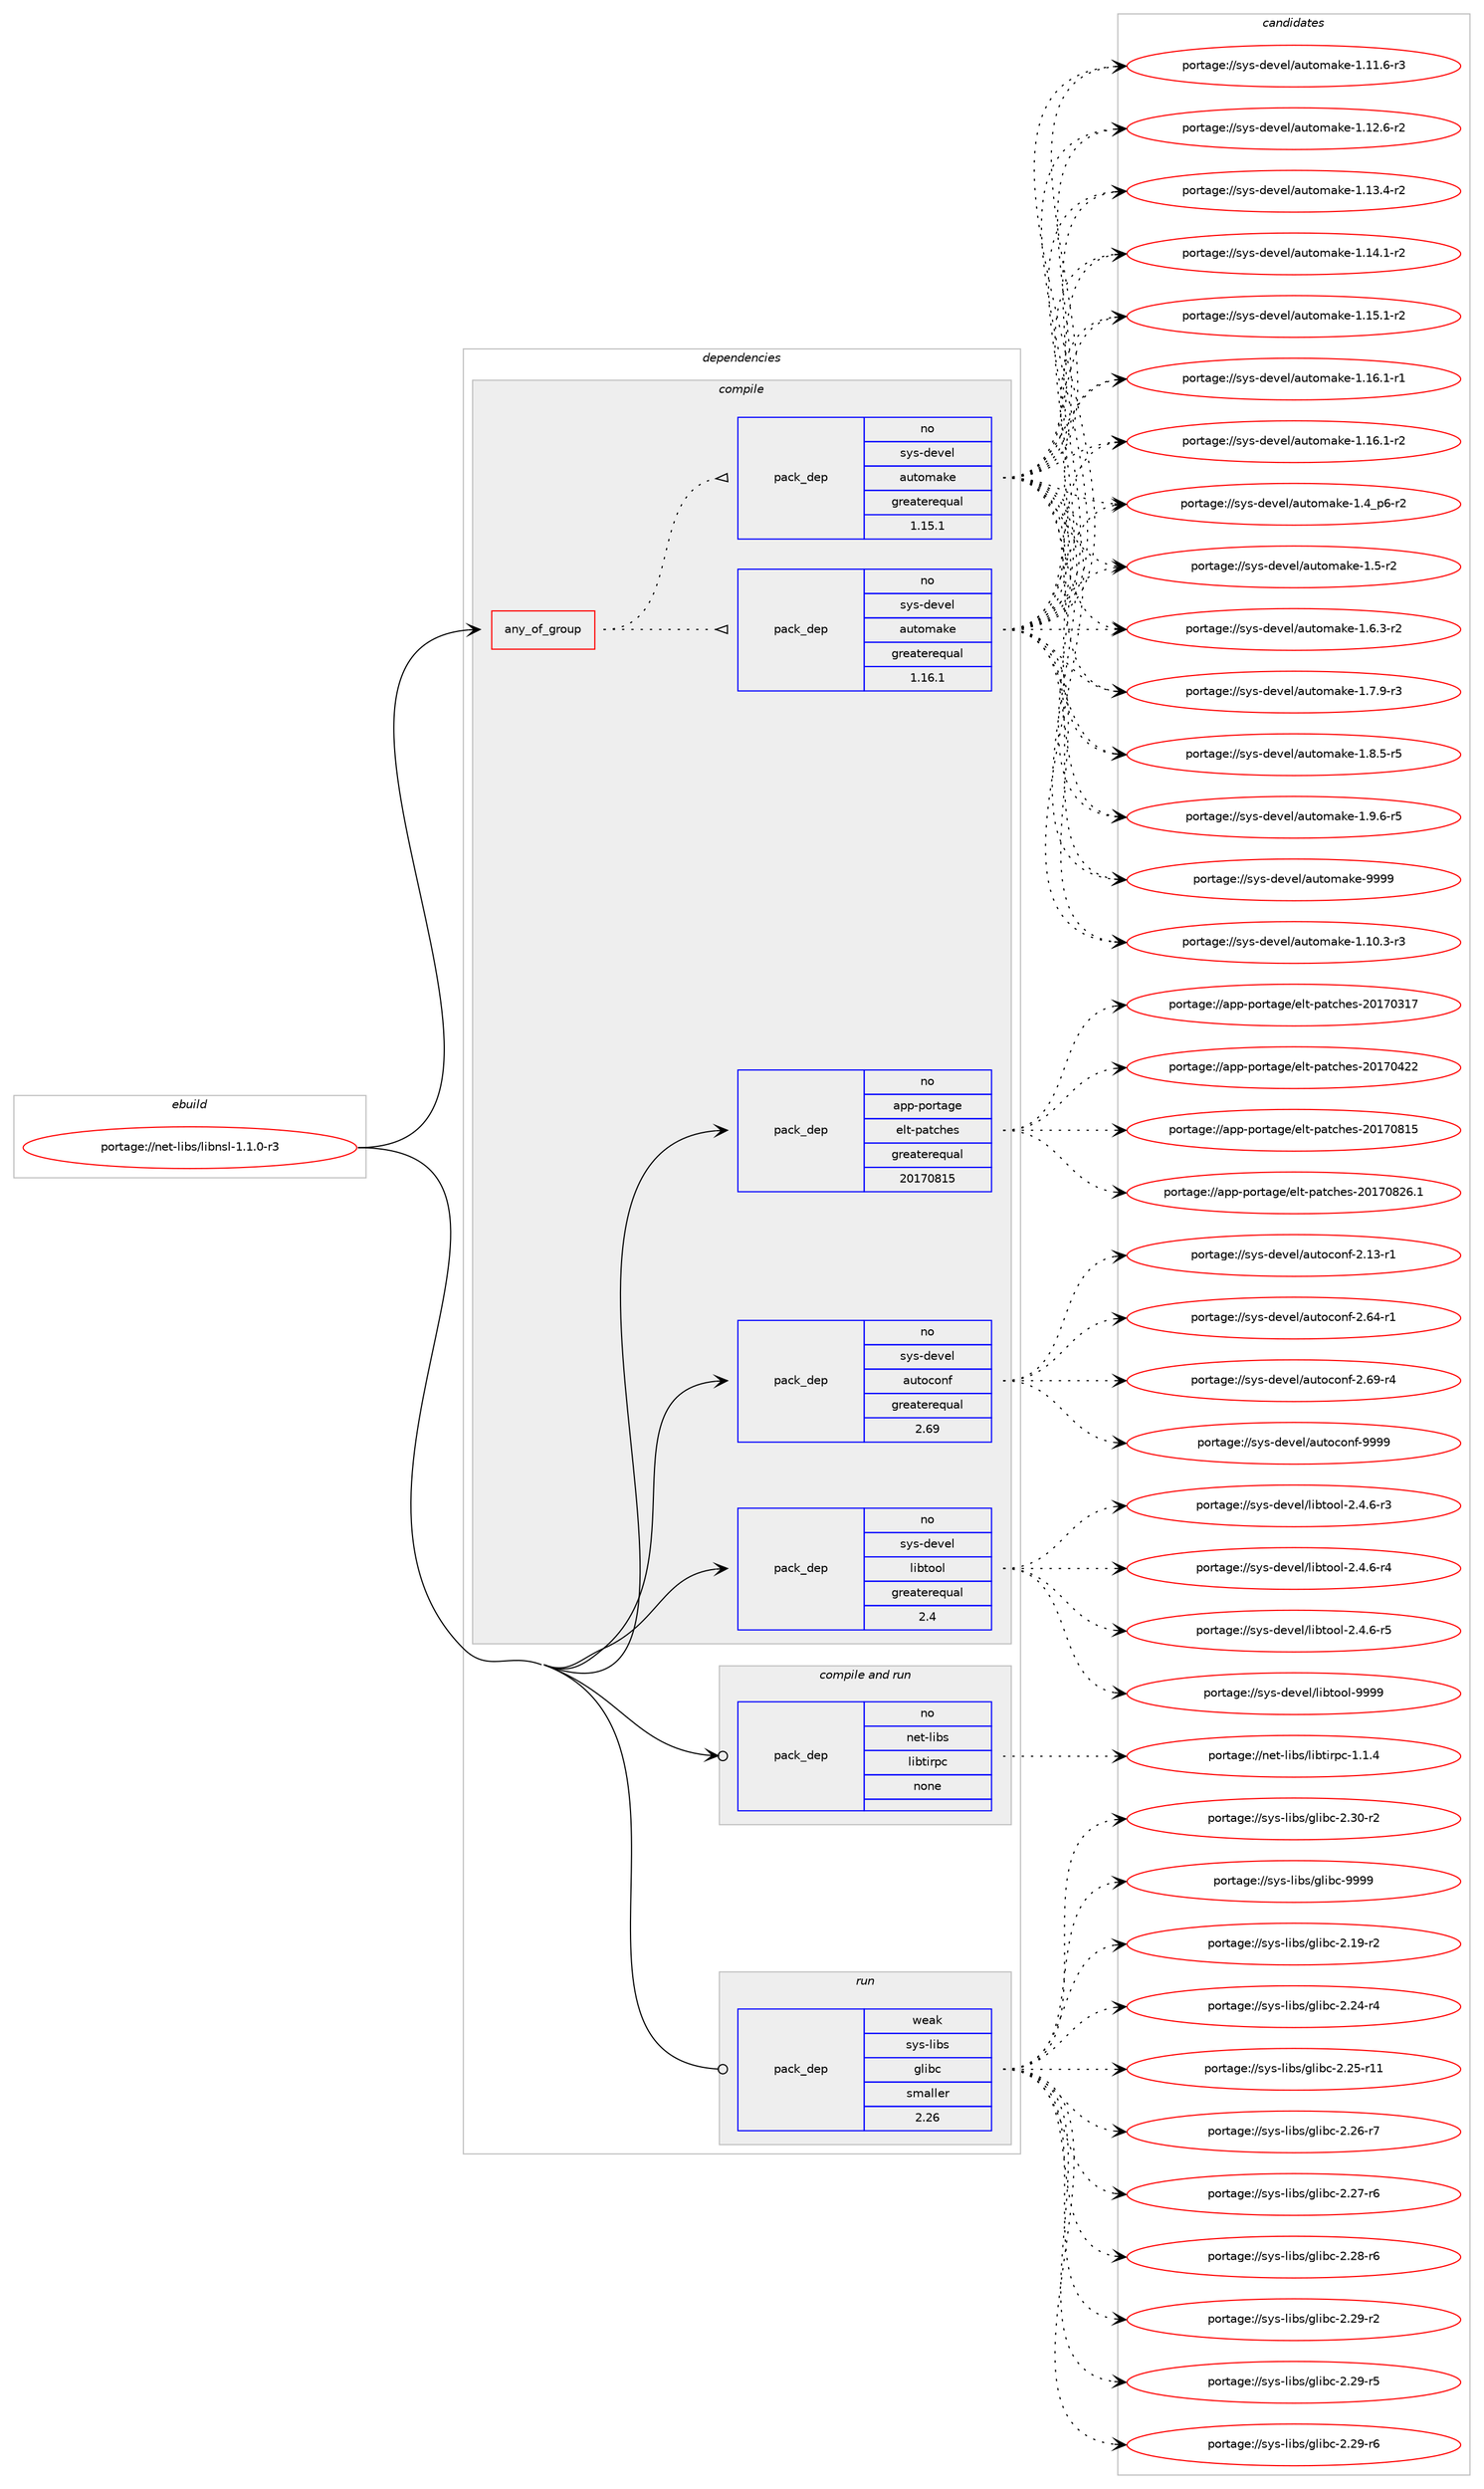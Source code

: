 digraph prolog {

# *************
# Graph options
# *************

newrank=true;
concentrate=true;
compound=true;
graph [rankdir=LR,fontname=Helvetica,fontsize=10,ranksep=1.5];#, ranksep=2.5, nodesep=0.2];
edge  [arrowhead=vee];
node  [fontname=Helvetica,fontsize=10];

# **********
# The ebuild
# **********

subgraph cluster_leftcol {
color=gray;
rank=same;
label=<<i>ebuild</i>>;
id [label="portage://net-libs/libnsl-1.1.0-r3", color=red, width=4, href="../net-libs/libnsl-1.1.0-r3.svg"];
}

# ****************
# The dependencies
# ****************

subgraph cluster_midcol {
color=gray;
label=<<i>dependencies</i>>;
subgraph cluster_compile {
fillcolor="#eeeeee";
style=filled;
label=<<i>compile</i>>;
subgraph any5812 {
dependency359827 [label=<<TABLE BORDER="0" CELLBORDER="1" CELLSPACING="0" CELLPADDING="4"><TR><TD CELLPADDING="10">any_of_group</TD></TR></TABLE>>, shape=none, color=red];subgraph pack263900 {
dependency359828 [label=<<TABLE BORDER="0" CELLBORDER="1" CELLSPACING="0" CELLPADDING="4" WIDTH="220"><TR><TD ROWSPAN="6" CELLPADDING="30">pack_dep</TD></TR><TR><TD WIDTH="110">no</TD></TR><TR><TD>sys-devel</TD></TR><TR><TD>automake</TD></TR><TR><TD>greaterequal</TD></TR><TR><TD>1.16.1</TD></TR></TABLE>>, shape=none, color=blue];
}
dependency359827:e -> dependency359828:w [weight=20,style="dotted",arrowhead="oinv"];
subgraph pack263901 {
dependency359829 [label=<<TABLE BORDER="0" CELLBORDER="1" CELLSPACING="0" CELLPADDING="4" WIDTH="220"><TR><TD ROWSPAN="6" CELLPADDING="30">pack_dep</TD></TR><TR><TD WIDTH="110">no</TD></TR><TR><TD>sys-devel</TD></TR><TR><TD>automake</TD></TR><TR><TD>greaterequal</TD></TR><TR><TD>1.15.1</TD></TR></TABLE>>, shape=none, color=blue];
}
dependency359827:e -> dependency359829:w [weight=20,style="dotted",arrowhead="oinv"];
}
id:e -> dependency359827:w [weight=20,style="solid",arrowhead="vee"];
subgraph pack263902 {
dependency359830 [label=<<TABLE BORDER="0" CELLBORDER="1" CELLSPACING="0" CELLPADDING="4" WIDTH="220"><TR><TD ROWSPAN="6" CELLPADDING="30">pack_dep</TD></TR><TR><TD WIDTH="110">no</TD></TR><TR><TD>app-portage</TD></TR><TR><TD>elt-patches</TD></TR><TR><TD>greaterequal</TD></TR><TR><TD>20170815</TD></TR></TABLE>>, shape=none, color=blue];
}
id:e -> dependency359830:w [weight=20,style="solid",arrowhead="vee"];
subgraph pack263903 {
dependency359831 [label=<<TABLE BORDER="0" CELLBORDER="1" CELLSPACING="0" CELLPADDING="4" WIDTH="220"><TR><TD ROWSPAN="6" CELLPADDING="30">pack_dep</TD></TR><TR><TD WIDTH="110">no</TD></TR><TR><TD>sys-devel</TD></TR><TR><TD>autoconf</TD></TR><TR><TD>greaterequal</TD></TR><TR><TD>2.69</TD></TR></TABLE>>, shape=none, color=blue];
}
id:e -> dependency359831:w [weight=20,style="solid",arrowhead="vee"];
subgraph pack263904 {
dependency359832 [label=<<TABLE BORDER="0" CELLBORDER="1" CELLSPACING="0" CELLPADDING="4" WIDTH="220"><TR><TD ROWSPAN="6" CELLPADDING="30">pack_dep</TD></TR><TR><TD WIDTH="110">no</TD></TR><TR><TD>sys-devel</TD></TR><TR><TD>libtool</TD></TR><TR><TD>greaterequal</TD></TR><TR><TD>2.4</TD></TR></TABLE>>, shape=none, color=blue];
}
id:e -> dependency359832:w [weight=20,style="solid",arrowhead="vee"];
}
subgraph cluster_compileandrun {
fillcolor="#eeeeee";
style=filled;
label=<<i>compile and run</i>>;
subgraph pack263905 {
dependency359833 [label=<<TABLE BORDER="0" CELLBORDER="1" CELLSPACING="0" CELLPADDING="4" WIDTH="220"><TR><TD ROWSPAN="6" CELLPADDING="30">pack_dep</TD></TR><TR><TD WIDTH="110">no</TD></TR><TR><TD>net-libs</TD></TR><TR><TD>libtirpc</TD></TR><TR><TD>none</TD></TR><TR><TD></TD></TR></TABLE>>, shape=none, color=blue];
}
id:e -> dependency359833:w [weight=20,style="solid",arrowhead="odotvee"];
}
subgraph cluster_run {
fillcolor="#eeeeee";
style=filled;
label=<<i>run</i>>;
subgraph pack263906 {
dependency359834 [label=<<TABLE BORDER="0" CELLBORDER="1" CELLSPACING="0" CELLPADDING="4" WIDTH="220"><TR><TD ROWSPAN="6" CELLPADDING="30">pack_dep</TD></TR><TR><TD WIDTH="110">weak</TD></TR><TR><TD>sys-libs</TD></TR><TR><TD>glibc</TD></TR><TR><TD>smaller</TD></TR><TR><TD>2.26</TD></TR></TABLE>>, shape=none, color=blue];
}
id:e -> dependency359834:w [weight=20,style="solid",arrowhead="odot"];
}
}

# **************
# The candidates
# **************

subgraph cluster_choices {
rank=same;
color=gray;
label=<<i>candidates</i>>;

subgraph choice263900 {
color=black;
nodesep=1;
choiceportage11512111545100101118101108479711711611110997107101454946494846514511451 [label="portage://sys-devel/automake-1.10.3-r3", color=red, width=4,href="../sys-devel/automake-1.10.3-r3.svg"];
choiceportage11512111545100101118101108479711711611110997107101454946494946544511451 [label="portage://sys-devel/automake-1.11.6-r3", color=red, width=4,href="../sys-devel/automake-1.11.6-r3.svg"];
choiceportage11512111545100101118101108479711711611110997107101454946495046544511450 [label="portage://sys-devel/automake-1.12.6-r2", color=red, width=4,href="../sys-devel/automake-1.12.6-r2.svg"];
choiceportage11512111545100101118101108479711711611110997107101454946495146524511450 [label="portage://sys-devel/automake-1.13.4-r2", color=red, width=4,href="../sys-devel/automake-1.13.4-r2.svg"];
choiceportage11512111545100101118101108479711711611110997107101454946495246494511450 [label="portage://sys-devel/automake-1.14.1-r2", color=red, width=4,href="../sys-devel/automake-1.14.1-r2.svg"];
choiceportage11512111545100101118101108479711711611110997107101454946495346494511450 [label="portage://sys-devel/automake-1.15.1-r2", color=red, width=4,href="../sys-devel/automake-1.15.1-r2.svg"];
choiceportage11512111545100101118101108479711711611110997107101454946495446494511449 [label="portage://sys-devel/automake-1.16.1-r1", color=red, width=4,href="../sys-devel/automake-1.16.1-r1.svg"];
choiceportage11512111545100101118101108479711711611110997107101454946495446494511450 [label="portage://sys-devel/automake-1.16.1-r2", color=red, width=4,href="../sys-devel/automake-1.16.1-r2.svg"];
choiceportage115121115451001011181011084797117116111109971071014549465295112544511450 [label="portage://sys-devel/automake-1.4_p6-r2", color=red, width=4,href="../sys-devel/automake-1.4_p6-r2.svg"];
choiceportage11512111545100101118101108479711711611110997107101454946534511450 [label="portage://sys-devel/automake-1.5-r2", color=red, width=4,href="../sys-devel/automake-1.5-r2.svg"];
choiceportage115121115451001011181011084797117116111109971071014549465446514511450 [label="portage://sys-devel/automake-1.6.3-r2", color=red, width=4,href="../sys-devel/automake-1.6.3-r2.svg"];
choiceportage115121115451001011181011084797117116111109971071014549465546574511451 [label="portage://sys-devel/automake-1.7.9-r3", color=red, width=4,href="../sys-devel/automake-1.7.9-r3.svg"];
choiceportage115121115451001011181011084797117116111109971071014549465646534511453 [label="portage://sys-devel/automake-1.8.5-r5", color=red, width=4,href="../sys-devel/automake-1.8.5-r5.svg"];
choiceportage115121115451001011181011084797117116111109971071014549465746544511453 [label="portage://sys-devel/automake-1.9.6-r5", color=red, width=4,href="../sys-devel/automake-1.9.6-r5.svg"];
choiceportage115121115451001011181011084797117116111109971071014557575757 [label="portage://sys-devel/automake-9999", color=red, width=4,href="../sys-devel/automake-9999.svg"];
dependency359828:e -> choiceportage11512111545100101118101108479711711611110997107101454946494846514511451:w [style=dotted,weight="100"];
dependency359828:e -> choiceportage11512111545100101118101108479711711611110997107101454946494946544511451:w [style=dotted,weight="100"];
dependency359828:e -> choiceportage11512111545100101118101108479711711611110997107101454946495046544511450:w [style=dotted,weight="100"];
dependency359828:e -> choiceportage11512111545100101118101108479711711611110997107101454946495146524511450:w [style=dotted,weight="100"];
dependency359828:e -> choiceportage11512111545100101118101108479711711611110997107101454946495246494511450:w [style=dotted,weight="100"];
dependency359828:e -> choiceportage11512111545100101118101108479711711611110997107101454946495346494511450:w [style=dotted,weight="100"];
dependency359828:e -> choiceportage11512111545100101118101108479711711611110997107101454946495446494511449:w [style=dotted,weight="100"];
dependency359828:e -> choiceportage11512111545100101118101108479711711611110997107101454946495446494511450:w [style=dotted,weight="100"];
dependency359828:e -> choiceportage115121115451001011181011084797117116111109971071014549465295112544511450:w [style=dotted,weight="100"];
dependency359828:e -> choiceportage11512111545100101118101108479711711611110997107101454946534511450:w [style=dotted,weight="100"];
dependency359828:e -> choiceportage115121115451001011181011084797117116111109971071014549465446514511450:w [style=dotted,weight="100"];
dependency359828:e -> choiceportage115121115451001011181011084797117116111109971071014549465546574511451:w [style=dotted,weight="100"];
dependency359828:e -> choiceportage115121115451001011181011084797117116111109971071014549465646534511453:w [style=dotted,weight="100"];
dependency359828:e -> choiceportage115121115451001011181011084797117116111109971071014549465746544511453:w [style=dotted,weight="100"];
dependency359828:e -> choiceportage115121115451001011181011084797117116111109971071014557575757:w [style=dotted,weight="100"];
}
subgraph choice263901 {
color=black;
nodesep=1;
choiceportage11512111545100101118101108479711711611110997107101454946494846514511451 [label="portage://sys-devel/automake-1.10.3-r3", color=red, width=4,href="../sys-devel/automake-1.10.3-r3.svg"];
choiceportage11512111545100101118101108479711711611110997107101454946494946544511451 [label="portage://sys-devel/automake-1.11.6-r3", color=red, width=4,href="../sys-devel/automake-1.11.6-r3.svg"];
choiceportage11512111545100101118101108479711711611110997107101454946495046544511450 [label="portage://sys-devel/automake-1.12.6-r2", color=red, width=4,href="../sys-devel/automake-1.12.6-r2.svg"];
choiceportage11512111545100101118101108479711711611110997107101454946495146524511450 [label="portage://sys-devel/automake-1.13.4-r2", color=red, width=4,href="../sys-devel/automake-1.13.4-r2.svg"];
choiceportage11512111545100101118101108479711711611110997107101454946495246494511450 [label="portage://sys-devel/automake-1.14.1-r2", color=red, width=4,href="../sys-devel/automake-1.14.1-r2.svg"];
choiceportage11512111545100101118101108479711711611110997107101454946495346494511450 [label="portage://sys-devel/automake-1.15.1-r2", color=red, width=4,href="../sys-devel/automake-1.15.1-r2.svg"];
choiceportage11512111545100101118101108479711711611110997107101454946495446494511449 [label="portage://sys-devel/automake-1.16.1-r1", color=red, width=4,href="../sys-devel/automake-1.16.1-r1.svg"];
choiceportage11512111545100101118101108479711711611110997107101454946495446494511450 [label="portage://sys-devel/automake-1.16.1-r2", color=red, width=4,href="../sys-devel/automake-1.16.1-r2.svg"];
choiceportage115121115451001011181011084797117116111109971071014549465295112544511450 [label="portage://sys-devel/automake-1.4_p6-r2", color=red, width=4,href="../sys-devel/automake-1.4_p6-r2.svg"];
choiceportage11512111545100101118101108479711711611110997107101454946534511450 [label="portage://sys-devel/automake-1.5-r2", color=red, width=4,href="../sys-devel/automake-1.5-r2.svg"];
choiceportage115121115451001011181011084797117116111109971071014549465446514511450 [label="portage://sys-devel/automake-1.6.3-r2", color=red, width=4,href="../sys-devel/automake-1.6.3-r2.svg"];
choiceportage115121115451001011181011084797117116111109971071014549465546574511451 [label="portage://sys-devel/automake-1.7.9-r3", color=red, width=4,href="../sys-devel/automake-1.7.9-r3.svg"];
choiceportage115121115451001011181011084797117116111109971071014549465646534511453 [label="portage://sys-devel/automake-1.8.5-r5", color=red, width=4,href="../sys-devel/automake-1.8.5-r5.svg"];
choiceportage115121115451001011181011084797117116111109971071014549465746544511453 [label="portage://sys-devel/automake-1.9.6-r5", color=red, width=4,href="../sys-devel/automake-1.9.6-r5.svg"];
choiceportage115121115451001011181011084797117116111109971071014557575757 [label="portage://sys-devel/automake-9999", color=red, width=4,href="../sys-devel/automake-9999.svg"];
dependency359829:e -> choiceportage11512111545100101118101108479711711611110997107101454946494846514511451:w [style=dotted,weight="100"];
dependency359829:e -> choiceportage11512111545100101118101108479711711611110997107101454946494946544511451:w [style=dotted,weight="100"];
dependency359829:e -> choiceportage11512111545100101118101108479711711611110997107101454946495046544511450:w [style=dotted,weight="100"];
dependency359829:e -> choiceportage11512111545100101118101108479711711611110997107101454946495146524511450:w [style=dotted,weight="100"];
dependency359829:e -> choiceportage11512111545100101118101108479711711611110997107101454946495246494511450:w [style=dotted,weight="100"];
dependency359829:e -> choiceportage11512111545100101118101108479711711611110997107101454946495346494511450:w [style=dotted,weight="100"];
dependency359829:e -> choiceportage11512111545100101118101108479711711611110997107101454946495446494511449:w [style=dotted,weight="100"];
dependency359829:e -> choiceportage11512111545100101118101108479711711611110997107101454946495446494511450:w [style=dotted,weight="100"];
dependency359829:e -> choiceportage115121115451001011181011084797117116111109971071014549465295112544511450:w [style=dotted,weight="100"];
dependency359829:e -> choiceportage11512111545100101118101108479711711611110997107101454946534511450:w [style=dotted,weight="100"];
dependency359829:e -> choiceportage115121115451001011181011084797117116111109971071014549465446514511450:w [style=dotted,weight="100"];
dependency359829:e -> choiceportage115121115451001011181011084797117116111109971071014549465546574511451:w [style=dotted,weight="100"];
dependency359829:e -> choiceportage115121115451001011181011084797117116111109971071014549465646534511453:w [style=dotted,weight="100"];
dependency359829:e -> choiceportage115121115451001011181011084797117116111109971071014549465746544511453:w [style=dotted,weight="100"];
dependency359829:e -> choiceportage115121115451001011181011084797117116111109971071014557575757:w [style=dotted,weight="100"];
}
subgraph choice263902 {
color=black;
nodesep=1;
choiceportage97112112451121111141169710310147101108116451129711699104101115455048495548514955 [label="portage://app-portage/elt-patches-20170317", color=red, width=4,href="../app-portage/elt-patches-20170317.svg"];
choiceportage97112112451121111141169710310147101108116451129711699104101115455048495548525050 [label="portage://app-portage/elt-patches-20170422", color=red, width=4,href="../app-portage/elt-patches-20170422.svg"];
choiceportage97112112451121111141169710310147101108116451129711699104101115455048495548564953 [label="portage://app-portage/elt-patches-20170815", color=red, width=4,href="../app-portage/elt-patches-20170815.svg"];
choiceportage971121124511211111411697103101471011081164511297116991041011154550484955485650544649 [label="portage://app-portage/elt-patches-20170826.1", color=red, width=4,href="../app-portage/elt-patches-20170826.1.svg"];
dependency359830:e -> choiceportage97112112451121111141169710310147101108116451129711699104101115455048495548514955:w [style=dotted,weight="100"];
dependency359830:e -> choiceportage97112112451121111141169710310147101108116451129711699104101115455048495548525050:w [style=dotted,weight="100"];
dependency359830:e -> choiceportage97112112451121111141169710310147101108116451129711699104101115455048495548564953:w [style=dotted,weight="100"];
dependency359830:e -> choiceportage971121124511211111411697103101471011081164511297116991041011154550484955485650544649:w [style=dotted,weight="100"];
}
subgraph choice263903 {
color=black;
nodesep=1;
choiceportage1151211154510010111810110847971171161119911111010245504649514511449 [label="portage://sys-devel/autoconf-2.13-r1", color=red, width=4,href="../sys-devel/autoconf-2.13-r1.svg"];
choiceportage1151211154510010111810110847971171161119911111010245504654524511449 [label="portage://sys-devel/autoconf-2.64-r1", color=red, width=4,href="../sys-devel/autoconf-2.64-r1.svg"];
choiceportage1151211154510010111810110847971171161119911111010245504654574511452 [label="portage://sys-devel/autoconf-2.69-r4", color=red, width=4,href="../sys-devel/autoconf-2.69-r4.svg"];
choiceportage115121115451001011181011084797117116111991111101024557575757 [label="portage://sys-devel/autoconf-9999", color=red, width=4,href="../sys-devel/autoconf-9999.svg"];
dependency359831:e -> choiceportage1151211154510010111810110847971171161119911111010245504649514511449:w [style=dotted,weight="100"];
dependency359831:e -> choiceportage1151211154510010111810110847971171161119911111010245504654524511449:w [style=dotted,weight="100"];
dependency359831:e -> choiceportage1151211154510010111810110847971171161119911111010245504654574511452:w [style=dotted,weight="100"];
dependency359831:e -> choiceportage115121115451001011181011084797117116111991111101024557575757:w [style=dotted,weight="100"];
}
subgraph choice263904 {
color=black;
nodesep=1;
choiceportage1151211154510010111810110847108105981161111111084550465246544511451 [label="portage://sys-devel/libtool-2.4.6-r3", color=red, width=4,href="../sys-devel/libtool-2.4.6-r3.svg"];
choiceportage1151211154510010111810110847108105981161111111084550465246544511452 [label="portage://sys-devel/libtool-2.4.6-r4", color=red, width=4,href="../sys-devel/libtool-2.4.6-r4.svg"];
choiceportage1151211154510010111810110847108105981161111111084550465246544511453 [label="portage://sys-devel/libtool-2.4.6-r5", color=red, width=4,href="../sys-devel/libtool-2.4.6-r5.svg"];
choiceportage1151211154510010111810110847108105981161111111084557575757 [label="portage://sys-devel/libtool-9999", color=red, width=4,href="../sys-devel/libtool-9999.svg"];
dependency359832:e -> choiceportage1151211154510010111810110847108105981161111111084550465246544511451:w [style=dotted,weight="100"];
dependency359832:e -> choiceportage1151211154510010111810110847108105981161111111084550465246544511452:w [style=dotted,weight="100"];
dependency359832:e -> choiceportage1151211154510010111810110847108105981161111111084550465246544511453:w [style=dotted,weight="100"];
dependency359832:e -> choiceportage1151211154510010111810110847108105981161111111084557575757:w [style=dotted,weight="100"];
}
subgraph choice263905 {
color=black;
nodesep=1;
choiceportage1101011164510810598115471081059811610511411299454946494652 [label="portage://net-libs/libtirpc-1.1.4", color=red, width=4,href="../net-libs/libtirpc-1.1.4.svg"];
dependency359833:e -> choiceportage1101011164510810598115471081059811610511411299454946494652:w [style=dotted,weight="100"];
}
subgraph choice263906 {
color=black;
nodesep=1;
choiceportage115121115451081059811547103108105989945504649574511450 [label="portage://sys-libs/glibc-2.19-r2", color=red, width=4,href="../sys-libs/glibc-2.19-r2.svg"];
choiceportage115121115451081059811547103108105989945504650524511452 [label="portage://sys-libs/glibc-2.24-r4", color=red, width=4,href="../sys-libs/glibc-2.24-r4.svg"];
choiceportage11512111545108105981154710310810598994550465053451144949 [label="portage://sys-libs/glibc-2.25-r11", color=red, width=4,href="../sys-libs/glibc-2.25-r11.svg"];
choiceportage115121115451081059811547103108105989945504650544511455 [label="portage://sys-libs/glibc-2.26-r7", color=red, width=4,href="../sys-libs/glibc-2.26-r7.svg"];
choiceportage115121115451081059811547103108105989945504650554511454 [label="portage://sys-libs/glibc-2.27-r6", color=red, width=4,href="../sys-libs/glibc-2.27-r6.svg"];
choiceportage115121115451081059811547103108105989945504650564511454 [label="portage://sys-libs/glibc-2.28-r6", color=red, width=4,href="../sys-libs/glibc-2.28-r6.svg"];
choiceportage115121115451081059811547103108105989945504650574511450 [label="portage://sys-libs/glibc-2.29-r2", color=red, width=4,href="../sys-libs/glibc-2.29-r2.svg"];
choiceportage115121115451081059811547103108105989945504650574511453 [label="portage://sys-libs/glibc-2.29-r5", color=red, width=4,href="../sys-libs/glibc-2.29-r5.svg"];
choiceportage115121115451081059811547103108105989945504650574511454 [label="portage://sys-libs/glibc-2.29-r6", color=red, width=4,href="../sys-libs/glibc-2.29-r6.svg"];
choiceportage115121115451081059811547103108105989945504651484511450 [label="portage://sys-libs/glibc-2.30-r2", color=red, width=4,href="../sys-libs/glibc-2.30-r2.svg"];
choiceportage11512111545108105981154710310810598994557575757 [label="portage://sys-libs/glibc-9999", color=red, width=4,href="../sys-libs/glibc-9999.svg"];
dependency359834:e -> choiceportage115121115451081059811547103108105989945504649574511450:w [style=dotted,weight="100"];
dependency359834:e -> choiceportage115121115451081059811547103108105989945504650524511452:w [style=dotted,weight="100"];
dependency359834:e -> choiceportage11512111545108105981154710310810598994550465053451144949:w [style=dotted,weight="100"];
dependency359834:e -> choiceportage115121115451081059811547103108105989945504650544511455:w [style=dotted,weight="100"];
dependency359834:e -> choiceportage115121115451081059811547103108105989945504650554511454:w [style=dotted,weight="100"];
dependency359834:e -> choiceportage115121115451081059811547103108105989945504650564511454:w [style=dotted,weight="100"];
dependency359834:e -> choiceportage115121115451081059811547103108105989945504650574511450:w [style=dotted,weight="100"];
dependency359834:e -> choiceportage115121115451081059811547103108105989945504650574511453:w [style=dotted,weight="100"];
dependency359834:e -> choiceportage115121115451081059811547103108105989945504650574511454:w [style=dotted,weight="100"];
dependency359834:e -> choiceportage115121115451081059811547103108105989945504651484511450:w [style=dotted,weight="100"];
dependency359834:e -> choiceportage11512111545108105981154710310810598994557575757:w [style=dotted,weight="100"];
}
}

}
